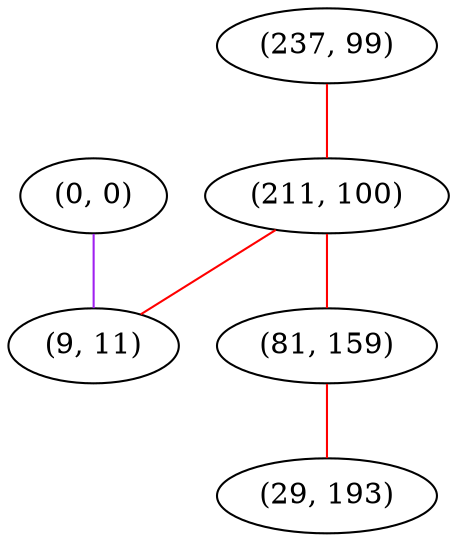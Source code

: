 graph "" {
"(0, 0)";
"(237, 99)";
"(211, 100)";
"(81, 159)";
"(29, 193)";
"(9, 11)";
"(0, 0)" -- "(9, 11)"  [color=purple, key=0, weight=4];
"(237, 99)" -- "(211, 100)"  [color=red, key=0, weight=1];
"(211, 100)" -- "(9, 11)"  [color=red, key=0, weight=1];
"(211, 100)" -- "(81, 159)"  [color=red, key=0, weight=1];
"(81, 159)" -- "(29, 193)"  [color=red, key=0, weight=1];
}
